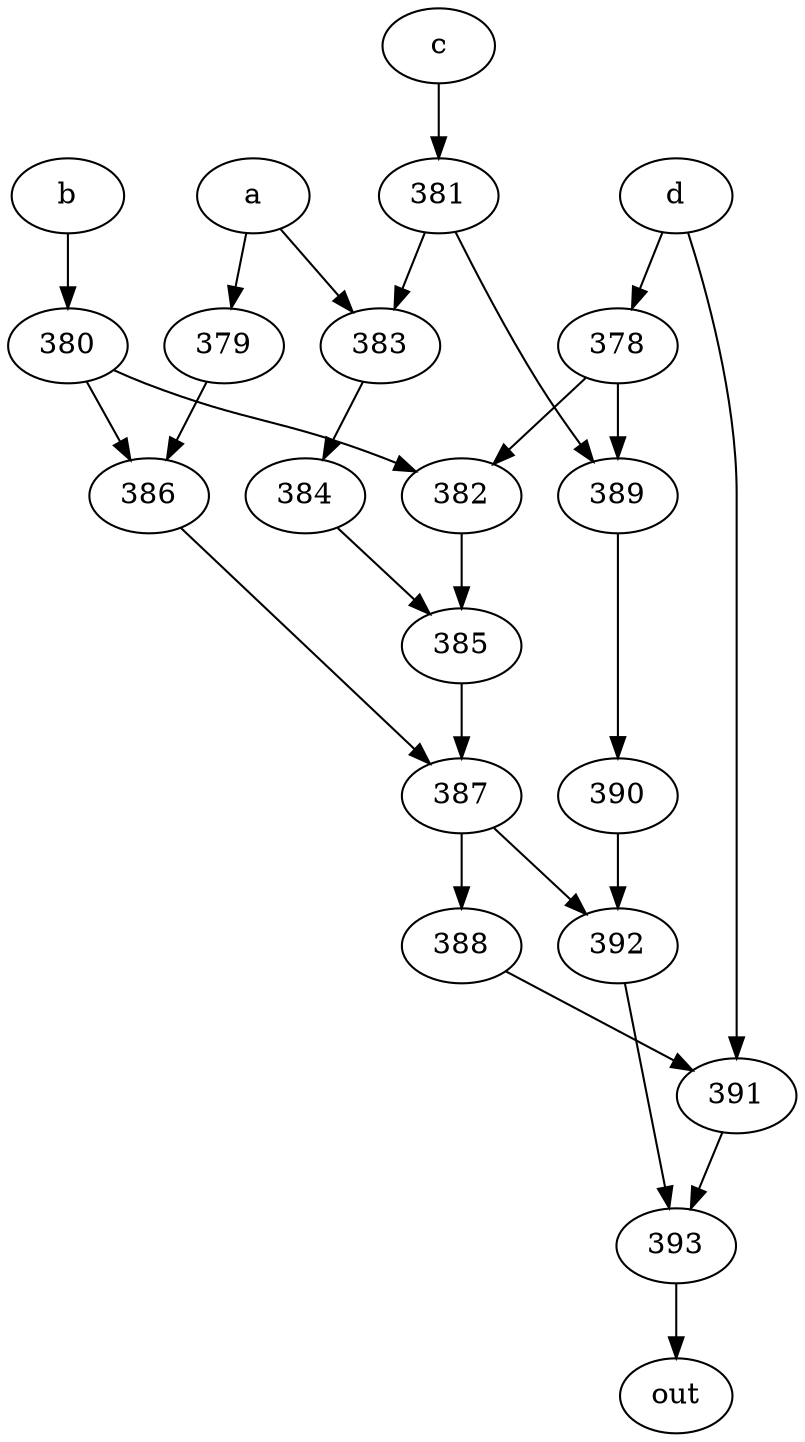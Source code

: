 strict digraph "" {
	393 -> out;
	a -> 379;
	a -> 383;
	379 -> 386;
	383 -> 384;
	386 -> 387;
	384 -> 385;
	b -> 380;
	380 -> 386;
	380 -> 382;
	382 -> 385;
	c -> 381;
	381 -> 383;
	381 -> 389;
	389 -> 390;
	d -> 378;
	d -> 391;
	378 -> 382;
	378 -> 389;
	391 -> 393;
	385 -> 387;
	390 -> 392;
	387 -> 388;
	387 -> 392;
	388 -> 391;
	392 -> 393;
}
